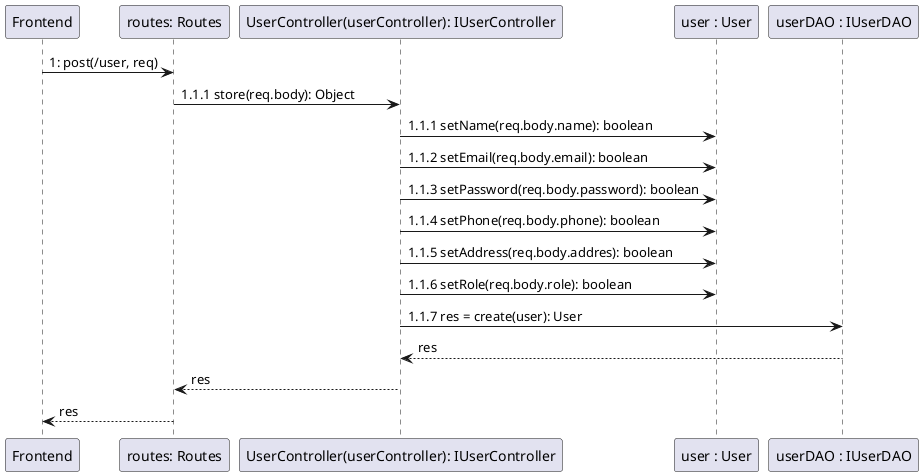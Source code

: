 @startuml es2
skinparam class {
    BackgroundColor Snow
    BorderColor Black
}

Frontend -> "routes: Routes" : 1: post(/user, req)

"routes: Routes" -> "UserController(userController): IUserController" : 1.1.1 store(req.body): Object
"UserController(userController): IUserController" -> "user : User" : 1.1.1 setName(req.body.name): boolean
"UserController(userController): IUserController" -> "user : User" : 1.1.2 setEmail(req.body.email): boolean
"UserController(userController): IUserController" -> "user : User" : 1.1.3 setPassword(req.body.password): boolean
"UserController(userController): IUserController" -> "user : User" : 1.1.4 setPhone(req.body.phone): boolean
"UserController(userController): IUserController" -> "user : User" : 1.1.5 setAddress(req.body.addres): boolean
"UserController(userController): IUserController" -> "user : User" : 1.1.6 setRole(req.body.role): boolean

"UserController(userController): IUserController" -> "userDAO : IUserDAO" : 1.1.7 res = create(user): User
"UserController(userController): IUserController" <-- "userDAO : IUserDAO" : res

"routes: Routes" <-- "UserController(userController): IUserController" : res


"routes: Routes" --> Frontend : res

@enduml
